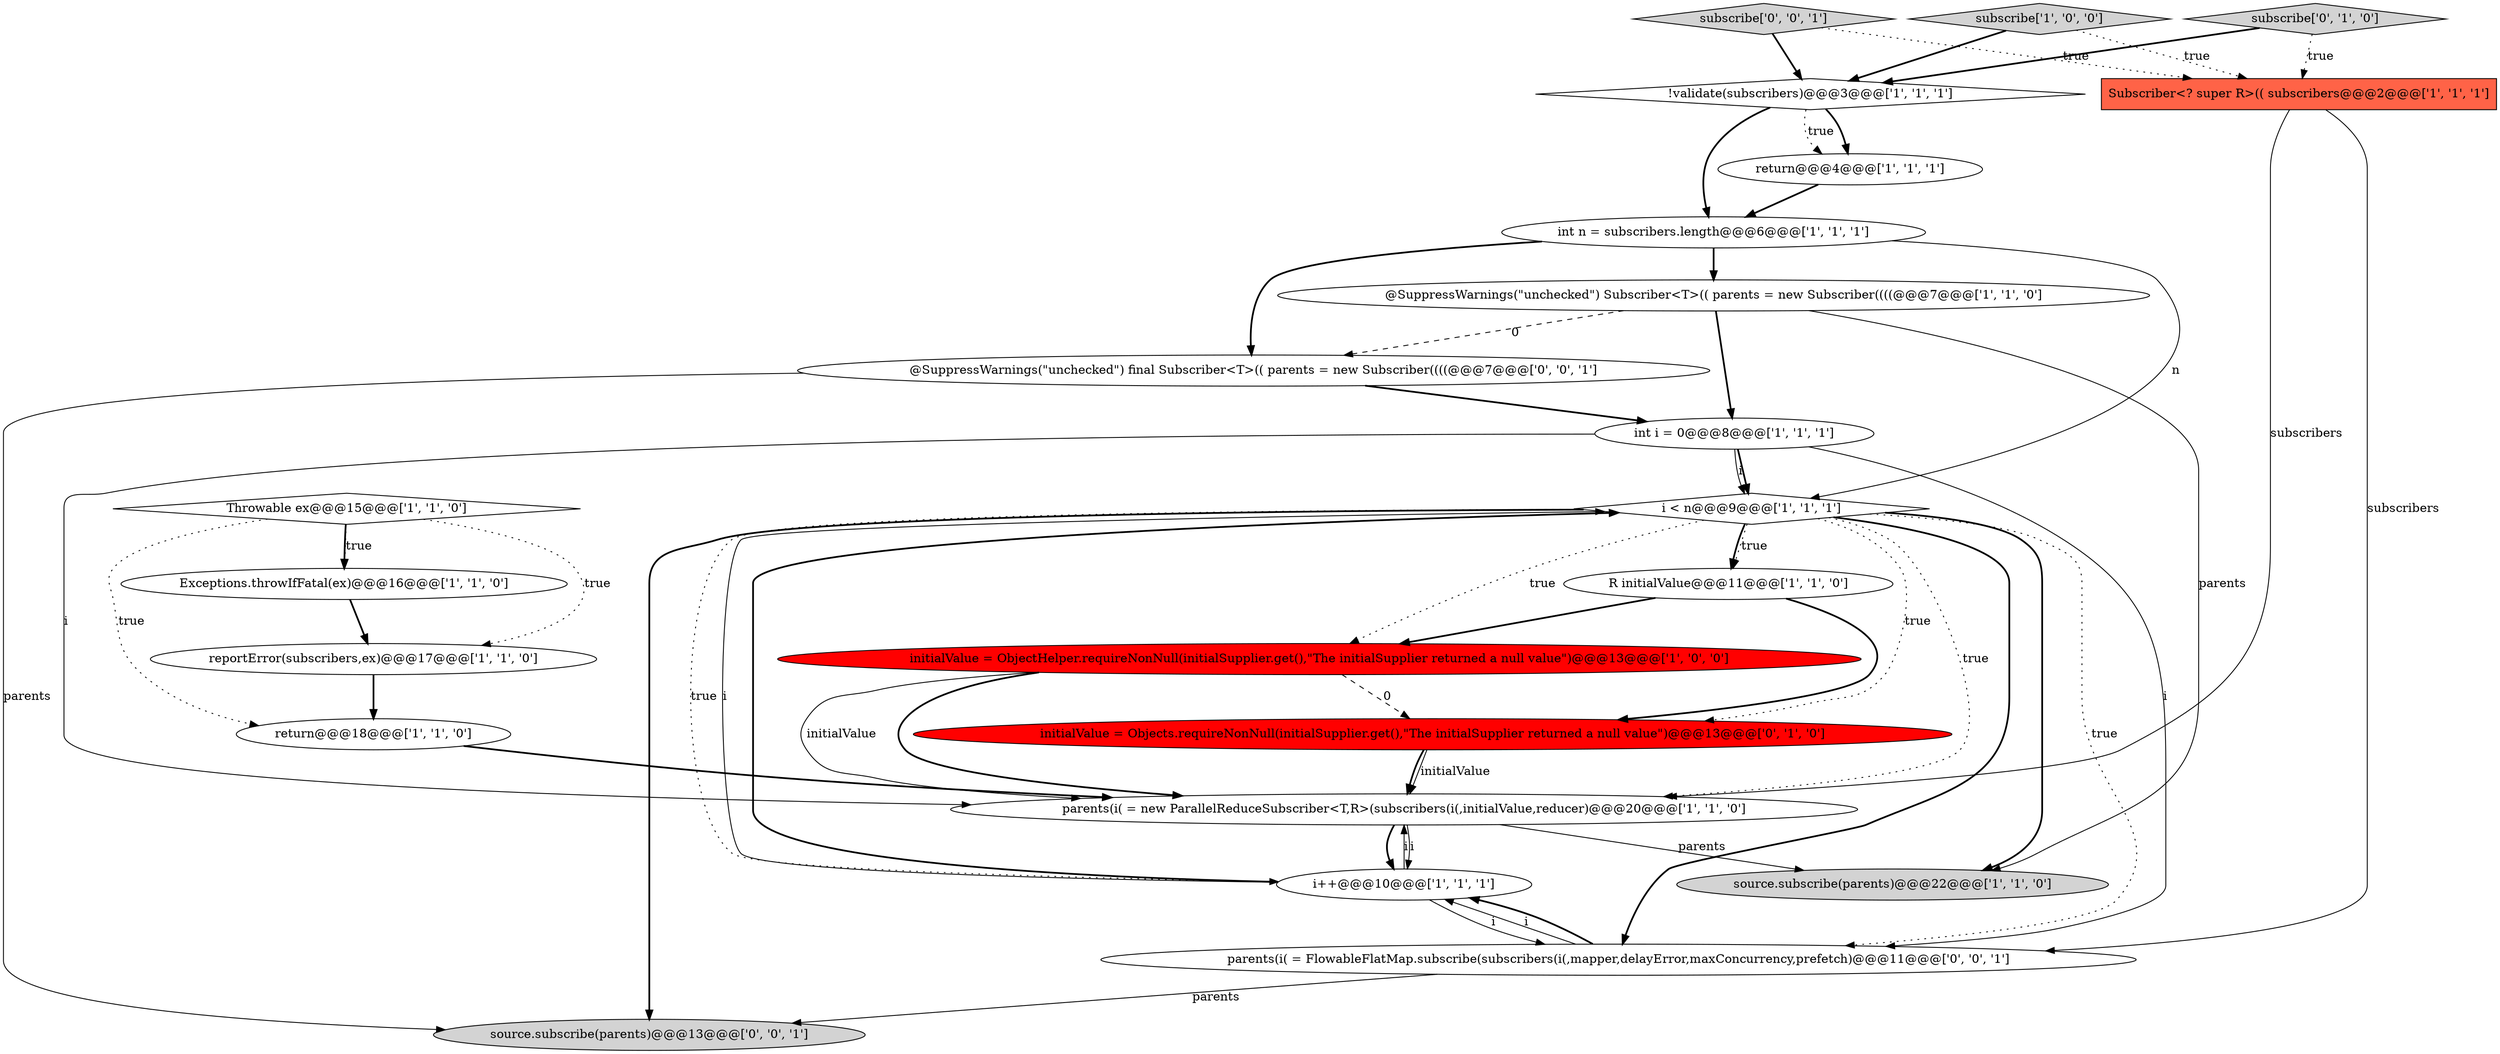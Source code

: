 digraph {
21 [style = filled, label = "source.subscribe(parents)@@@13@@@['0', '0', '1']", fillcolor = lightgray, shape = ellipse image = "AAA0AAABBB3BBB"];
13 [style = filled, label = "@SuppressWarnings(\"unchecked\") Subscriber<T>(( parents = new Subscriber((((@@@7@@@['1', '1', '0']", fillcolor = white, shape = ellipse image = "AAA0AAABBB1BBB"];
14 [style = filled, label = "!validate(subscribers)@@@3@@@['1', '1', '1']", fillcolor = white, shape = diamond image = "AAA0AAABBB1BBB"];
5 [style = filled, label = "return@@@18@@@['1', '1', '0']", fillcolor = white, shape = ellipse image = "AAA0AAABBB1BBB"];
11 [style = filled, label = "subscribe['1', '0', '0']", fillcolor = lightgray, shape = diamond image = "AAA0AAABBB1BBB"];
18 [style = filled, label = "subscribe['0', '1', '0']", fillcolor = lightgray, shape = diamond image = "AAA0AAABBB2BBB"];
0 [style = filled, label = "R initialValue@@@11@@@['1', '1', '0']", fillcolor = white, shape = ellipse image = "AAA0AAABBB1BBB"];
17 [style = filled, label = "initialValue = Objects.requireNonNull(initialSupplier.get(),\"The initialSupplier returned a null value\")@@@13@@@['0', '1', '0']", fillcolor = red, shape = ellipse image = "AAA1AAABBB2BBB"];
12 [style = filled, label = "Subscriber<? super R>(( subscribers@@@2@@@['1', '1', '1']", fillcolor = tomato, shape = box image = "AAA0AAABBB1BBB"];
20 [style = filled, label = "subscribe['0', '0', '1']", fillcolor = lightgray, shape = diamond image = "AAA0AAABBB3BBB"];
4 [style = filled, label = "i++@@@10@@@['1', '1', '1']", fillcolor = white, shape = ellipse image = "AAA0AAABBB1BBB"];
16 [style = filled, label = "Throwable ex@@@15@@@['1', '1', '0']", fillcolor = white, shape = diamond image = "AAA0AAABBB1BBB"];
3 [style = filled, label = "int i = 0@@@8@@@['1', '1', '1']", fillcolor = white, shape = ellipse image = "AAA0AAABBB1BBB"];
2 [style = filled, label = "source.subscribe(parents)@@@22@@@['1', '1', '0']", fillcolor = lightgray, shape = ellipse image = "AAA0AAABBB1BBB"];
7 [style = filled, label = "return@@@4@@@['1', '1', '1']", fillcolor = white, shape = ellipse image = "AAA0AAABBB1BBB"];
8 [style = filled, label = "initialValue = ObjectHelper.requireNonNull(initialSupplier.get(),\"The initialSupplier returned a null value\")@@@13@@@['1', '0', '0']", fillcolor = red, shape = ellipse image = "AAA1AAABBB1BBB"];
10 [style = filled, label = "Exceptions.throwIfFatal(ex)@@@16@@@['1', '1', '0']", fillcolor = white, shape = ellipse image = "AAA0AAABBB1BBB"];
6 [style = filled, label = "reportError(subscribers,ex)@@@17@@@['1', '1', '0']", fillcolor = white, shape = ellipse image = "AAA0AAABBB1BBB"];
19 [style = filled, label = "@SuppressWarnings(\"unchecked\") final Subscriber<T>(( parents = new Subscriber((((@@@7@@@['0', '0', '1']", fillcolor = white, shape = ellipse image = "AAA0AAABBB3BBB"];
9 [style = filled, label = "i < n@@@9@@@['1', '1', '1']", fillcolor = white, shape = diamond image = "AAA0AAABBB1BBB"];
1 [style = filled, label = "parents(i( = new ParallelReduceSubscriber<T,R>(subscribers(i(,initialValue,reducer)@@@20@@@['1', '1', '0']", fillcolor = white, shape = ellipse image = "AAA0AAABBB1BBB"];
22 [style = filled, label = "parents(i( = FlowableFlatMap.subscribe(subscribers(i(,mapper,delayError,maxConcurrency,prefetch)@@@11@@@['0', '0', '1']", fillcolor = white, shape = ellipse image = "AAA0AAABBB3BBB"];
15 [style = filled, label = "int n = subscribers.length@@@6@@@['1', '1', '1']", fillcolor = white, shape = ellipse image = "AAA0AAABBB1BBB"];
9->22 [style = bold, label=""];
8->1 [style = solid, label="initialValue"];
22->21 [style = solid, label="parents"];
4->9 [style = solid, label="i"];
4->9 [style = bold, label=""];
1->4 [style = bold, label=""];
15->13 [style = bold, label=""];
3->22 [style = solid, label="i"];
9->0 [style = dotted, label="true"];
9->0 [style = bold, label=""];
17->1 [style = bold, label=""];
11->14 [style = bold, label=""];
9->2 [style = bold, label=""];
16->10 [style = bold, label=""];
0->17 [style = bold, label=""];
9->17 [style = dotted, label="true"];
11->12 [style = dotted, label="true"];
4->1 [style = solid, label="i"];
3->1 [style = solid, label="i"];
22->4 [style = solid, label="i"];
12->1 [style = solid, label="subscribers"];
20->14 [style = bold, label=""];
1->4 [style = solid, label="i"];
13->19 [style = dashed, label="0"];
15->19 [style = bold, label=""];
12->22 [style = solid, label="subscribers"];
16->10 [style = dotted, label="true"];
10->6 [style = bold, label=""];
14->7 [style = bold, label=""];
22->4 [style = bold, label=""];
9->8 [style = dotted, label="true"];
3->9 [style = bold, label=""];
8->1 [style = bold, label=""];
1->2 [style = solid, label="parents"];
5->1 [style = bold, label=""];
6->5 [style = bold, label=""];
3->9 [style = solid, label="i"];
18->12 [style = dotted, label="true"];
13->3 [style = bold, label=""];
16->6 [style = dotted, label="true"];
14->7 [style = dotted, label="true"];
16->5 [style = dotted, label="true"];
9->1 [style = dotted, label="true"];
0->8 [style = bold, label=""];
17->1 [style = solid, label="initialValue"];
9->21 [style = bold, label=""];
9->4 [style = dotted, label="true"];
8->17 [style = dashed, label="0"];
7->15 [style = bold, label=""];
14->15 [style = bold, label=""];
13->2 [style = solid, label="parents"];
20->12 [style = dotted, label="true"];
15->9 [style = solid, label="n"];
9->22 [style = dotted, label="true"];
19->3 [style = bold, label=""];
18->14 [style = bold, label=""];
19->21 [style = solid, label="parents"];
4->22 [style = solid, label="i"];
}
